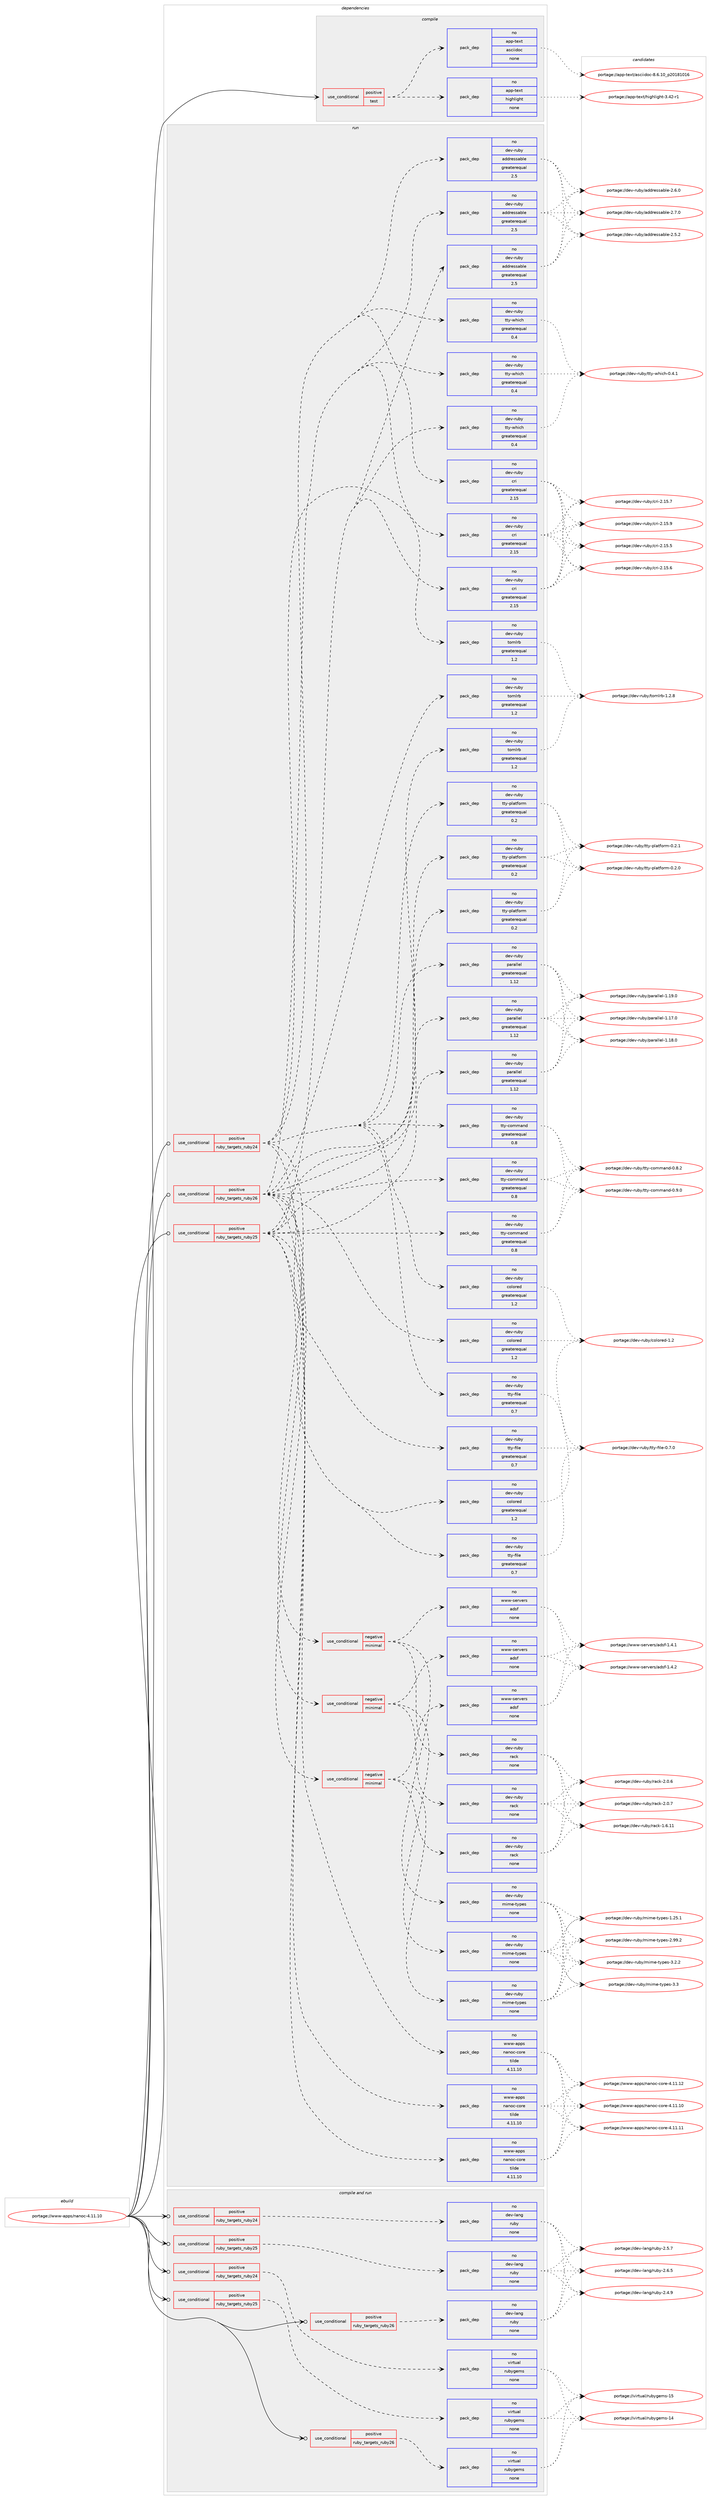 digraph prolog {

# *************
# Graph options
# *************

newrank=true;
concentrate=true;
compound=true;
graph [rankdir=LR,fontname=Helvetica,fontsize=10,ranksep=1.5];#, ranksep=2.5, nodesep=0.2];
edge  [arrowhead=vee];
node  [fontname=Helvetica,fontsize=10];

# **********
# The ebuild
# **********

subgraph cluster_leftcol {
color=gray;
rank=same;
label=<<i>ebuild</i>>;
id [label="portage://www-apps/nanoc-4.11.10", color=red, width=4, href="../www-apps/nanoc-4.11.10.svg"];
}

# ****************
# The dependencies
# ****************

subgraph cluster_midcol {
color=gray;
label=<<i>dependencies</i>>;
subgraph cluster_compile {
fillcolor="#eeeeee";
style=filled;
label=<<i>compile</i>>;
subgraph cond105486 {
dependency438180 [label=<<TABLE BORDER="0" CELLBORDER="1" CELLSPACING="0" CELLPADDING="4"><TR><TD ROWSPAN="3" CELLPADDING="10">use_conditional</TD></TR><TR><TD>positive</TD></TR><TR><TD>test</TD></TR></TABLE>>, shape=none, color=red];
subgraph pack324914 {
dependency438181 [label=<<TABLE BORDER="0" CELLBORDER="1" CELLSPACING="0" CELLPADDING="4" WIDTH="220"><TR><TD ROWSPAN="6" CELLPADDING="30">pack_dep</TD></TR><TR><TD WIDTH="110">no</TD></TR><TR><TD>app-text</TD></TR><TR><TD>asciidoc</TD></TR><TR><TD>none</TD></TR><TR><TD></TD></TR></TABLE>>, shape=none, color=blue];
}
dependency438180:e -> dependency438181:w [weight=20,style="dashed",arrowhead="vee"];
subgraph pack324915 {
dependency438182 [label=<<TABLE BORDER="0" CELLBORDER="1" CELLSPACING="0" CELLPADDING="4" WIDTH="220"><TR><TD ROWSPAN="6" CELLPADDING="30">pack_dep</TD></TR><TR><TD WIDTH="110">no</TD></TR><TR><TD>app-text</TD></TR><TR><TD>highlight</TD></TR><TR><TD>none</TD></TR><TR><TD></TD></TR></TABLE>>, shape=none, color=blue];
}
dependency438180:e -> dependency438182:w [weight=20,style="dashed",arrowhead="vee"];
}
id:e -> dependency438180:w [weight=20,style="solid",arrowhead="vee"];
}
subgraph cluster_compileandrun {
fillcolor="#eeeeee";
style=filled;
label=<<i>compile and run</i>>;
subgraph cond105487 {
dependency438183 [label=<<TABLE BORDER="0" CELLBORDER="1" CELLSPACING="0" CELLPADDING="4"><TR><TD ROWSPAN="3" CELLPADDING="10">use_conditional</TD></TR><TR><TD>positive</TD></TR><TR><TD>ruby_targets_ruby24</TD></TR></TABLE>>, shape=none, color=red];
subgraph pack324916 {
dependency438184 [label=<<TABLE BORDER="0" CELLBORDER="1" CELLSPACING="0" CELLPADDING="4" WIDTH="220"><TR><TD ROWSPAN="6" CELLPADDING="30">pack_dep</TD></TR><TR><TD WIDTH="110">no</TD></TR><TR><TD>dev-lang</TD></TR><TR><TD>ruby</TD></TR><TR><TD>none</TD></TR><TR><TD></TD></TR></TABLE>>, shape=none, color=blue];
}
dependency438183:e -> dependency438184:w [weight=20,style="dashed",arrowhead="vee"];
}
id:e -> dependency438183:w [weight=20,style="solid",arrowhead="odotvee"];
subgraph cond105488 {
dependency438185 [label=<<TABLE BORDER="0" CELLBORDER="1" CELLSPACING="0" CELLPADDING="4"><TR><TD ROWSPAN="3" CELLPADDING="10">use_conditional</TD></TR><TR><TD>positive</TD></TR><TR><TD>ruby_targets_ruby24</TD></TR></TABLE>>, shape=none, color=red];
subgraph pack324917 {
dependency438186 [label=<<TABLE BORDER="0" CELLBORDER="1" CELLSPACING="0" CELLPADDING="4" WIDTH="220"><TR><TD ROWSPAN="6" CELLPADDING="30">pack_dep</TD></TR><TR><TD WIDTH="110">no</TD></TR><TR><TD>virtual</TD></TR><TR><TD>rubygems</TD></TR><TR><TD>none</TD></TR><TR><TD></TD></TR></TABLE>>, shape=none, color=blue];
}
dependency438185:e -> dependency438186:w [weight=20,style="dashed",arrowhead="vee"];
}
id:e -> dependency438185:w [weight=20,style="solid",arrowhead="odotvee"];
subgraph cond105489 {
dependency438187 [label=<<TABLE BORDER="0" CELLBORDER="1" CELLSPACING="0" CELLPADDING="4"><TR><TD ROWSPAN="3" CELLPADDING="10">use_conditional</TD></TR><TR><TD>positive</TD></TR><TR><TD>ruby_targets_ruby25</TD></TR></TABLE>>, shape=none, color=red];
subgraph pack324918 {
dependency438188 [label=<<TABLE BORDER="0" CELLBORDER="1" CELLSPACING="0" CELLPADDING="4" WIDTH="220"><TR><TD ROWSPAN="6" CELLPADDING="30">pack_dep</TD></TR><TR><TD WIDTH="110">no</TD></TR><TR><TD>dev-lang</TD></TR><TR><TD>ruby</TD></TR><TR><TD>none</TD></TR><TR><TD></TD></TR></TABLE>>, shape=none, color=blue];
}
dependency438187:e -> dependency438188:w [weight=20,style="dashed",arrowhead="vee"];
}
id:e -> dependency438187:w [weight=20,style="solid",arrowhead="odotvee"];
subgraph cond105490 {
dependency438189 [label=<<TABLE BORDER="0" CELLBORDER="1" CELLSPACING="0" CELLPADDING="4"><TR><TD ROWSPAN="3" CELLPADDING="10">use_conditional</TD></TR><TR><TD>positive</TD></TR><TR><TD>ruby_targets_ruby25</TD></TR></TABLE>>, shape=none, color=red];
subgraph pack324919 {
dependency438190 [label=<<TABLE BORDER="0" CELLBORDER="1" CELLSPACING="0" CELLPADDING="4" WIDTH="220"><TR><TD ROWSPAN="6" CELLPADDING="30">pack_dep</TD></TR><TR><TD WIDTH="110">no</TD></TR><TR><TD>virtual</TD></TR><TR><TD>rubygems</TD></TR><TR><TD>none</TD></TR><TR><TD></TD></TR></TABLE>>, shape=none, color=blue];
}
dependency438189:e -> dependency438190:w [weight=20,style="dashed",arrowhead="vee"];
}
id:e -> dependency438189:w [weight=20,style="solid",arrowhead="odotvee"];
subgraph cond105491 {
dependency438191 [label=<<TABLE BORDER="0" CELLBORDER="1" CELLSPACING="0" CELLPADDING="4"><TR><TD ROWSPAN="3" CELLPADDING="10">use_conditional</TD></TR><TR><TD>positive</TD></TR><TR><TD>ruby_targets_ruby26</TD></TR></TABLE>>, shape=none, color=red];
subgraph pack324920 {
dependency438192 [label=<<TABLE BORDER="0" CELLBORDER="1" CELLSPACING="0" CELLPADDING="4" WIDTH="220"><TR><TD ROWSPAN="6" CELLPADDING="30">pack_dep</TD></TR><TR><TD WIDTH="110">no</TD></TR><TR><TD>dev-lang</TD></TR><TR><TD>ruby</TD></TR><TR><TD>none</TD></TR><TR><TD></TD></TR></TABLE>>, shape=none, color=blue];
}
dependency438191:e -> dependency438192:w [weight=20,style="dashed",arrowhead="vee"];
}
id:e -> dependency438191:w [weight=20,style="solid",arrowhead="odotvee"];
subgraph cond105492 {
dependency438193 [label=<<TABLE BORDER="0" CELLBORDER="1" CELLSPACING="0" CELLPADDING="4"><TR><TD ROWSPAN="3" CELLPADDING="10">use_conditional</TD></TR><TR><TD>positive</TD></TR><TR><TD>ruby_targets_ruby26</TD></TR></TABLE>>, shape=none, color=red];
subgraph pack324921 {
dependency438194 [label=<<TABLE BORDER="0" CELLBORDER="1" CELLSPACING="0" CELLPADDING="4" WIDTH="220"><TR><TD ROWSPAN="6" CELLPADDING="30">pack_dep</TD></TR><TR><TD WIDTH="110">no</TD></TR><TR><TD>virtual</TD></TR><TR><TD>rubygems</TD></TR><TR><TD>none</TD></TR><TR><TD></TD></TR></TABLE>>, shape=none, color=blue];
}
dependency438193:e -> dependency438194:w [weight=20,style="dashed",arrowhead="vee"];
}
id:e -> dependency438193:w [weight=20,style="solid",arrowhead="odotvee"];
}
subgraph cluster_run {
fillcolor="#eeeeee";
style=filled;
label=<<i>run</i>>;
subgraph cond105493 {
dependency438195 [label=<<TABLE BORDER="0" CELLBORDER="1" CELLSPACING="0" CELLPADDING="4"><TR><TD ROWSPAN="3" CELLPADDING="10">use_conditional</TD></TR><TR><TD>positive</TD></TR><TR><TD>ruby_targets_ruby24</TD></TR></TABLE>>, shape=none, color=red];
subgraph cond105494 {
dependency438196 [label=<<TABLE BORDER="0" CELLBORDER="1" CELLSPACING="0" CELLPADDING="4"><TR><TD ROWSPAN="3" CELLPADDING="10">use_conditional</TD></TR><TR><TD>negative</TD></TR><TR><TD>minimal</TD></TR></TABLE>>, shape=none, color=red];
subgraph pack324922 {
dependency438197 [label=<<TABLE BORDER="0" CELLBORDER="1" CELLSPACING="0" CELLPADDING="4" WIDTH="220"><TR><TD ROWSPAN="6" CELLPADDING="30">pack_dep</TD></TR><TR><TD WIDTH="110">no</TD></TR><TR><TD>dev-ruby</TD></TR><TR><TD>mime-types</TD></TR><TR><TD>none</TD></TR><TR><TD></TD></TR></TABLE>>, shape=none, color=blue];
}
dependency438196:e -> dependency438197:w [weight=20,style="dashed",arrowhead="vee"];
subgraph pack324923 {
dependency438198 [label=<<TABLE BORDER="0" CELLBORDER="1" CELLSPACING="0" CELLPADDING="4" WIDTH="220"><TR><TD ROWSPAN="6" CELLPADDING="30">pack_dep</TD></TR><TR><TD WIDTH="110">no</TD></TR><TR><TD>dev-ruby</TD></TR><TR><TD>rack</TD></TR><TR><TD>none</TD></TR><TR><TD></TD></TR></TABLE>>, shape=none, color=blue];
}
dependency438196:e -> dependency438198:w [weight=20,style="dashed",arrowhead="vee"];
subgraph pack324924 {
dependency438199 [label=<<TABLE BORDER="0" CELLBORDER="1" CELLSPACING="0" CELLPADDING="4" WIDTH="220"><TR><TD ROWSPAN="6" CELLPADDING="30">pack_dep</TD></TR><TR><TD WIDTH="110">no</TD></TR><TR><TD>www-servers</TD></TR><TR><TD>adsf</TD></TR><TR><TD>none</TD></TR><TR><TD></TD></TR></TABLE>>, shape=none, color=blue];
}
dependency438196:e -> dependency438199:w [weight=20,style="dashed",arrowhead="vee"];
}
dependency438195:e -> dependency438196:w [weight=20,style="dashed",arrowhead="vee"];
subgraph pack324925 {
dependency438200 [label=<<TABLE BORDER="0" CELLBORDER="1" CELLSPACING="0" CELLPADDING="4" WIDTH="220"><TR><TD ROWSPAN="6" CELLPADDING="30">pack_dep</TD></TR><TR><TD WIDTH="110">no</TD></TR><TR><TD>dev-ruby</TD></TR><TR><TD>addressable</TD></TR><TR><TD>greaterequal</TD></TR><TR><TD>2.5</TD></TR></TABLE>>, shape=none, color=blue];
}
dependency438195:e -> dependency438200:w [weight=20,style="dashed",arrowhead="vee"];
subgraph pack324926 {
dependency438201 [label=<<TABLE BORDER="0" CELLBORDER="1" CELLSPACING="0" CELLPADDING="4" WIDTH="220"><TR><TD ROWSPAN="6" CELLPADDING="30">pack_dep</TD></TR><TR><TD WIDTH="110">no</TD></TR><TR><TD>dev-ruby</TD></TR><TR><TD>colored</TD></TR><TR><TD>greaterequal</TD></TR><TR><TD>1.2</TD></TR></TABLE>>, shape=none, color=blue];
}
dependency438195:e -> dependency438201:w [weight=20,style="dashed",arrowhead="vee"];
subgraph pack324927 {
dependency438202 [label=<<TABLE BORDER="0" CELLBORDER="1" CELLSPACING="0" CELLPADDING="4" WIDTH="220"><TR><TD ROWSPAN="6" CELLPADDING="30">pack_dep</TD></TR><TR><TD WIDTH="110">no</TD></TR><TR><TD>dev-ruby</TD></TR><TR><TD>cri</TD></TR><TR><TD>greaterequal</TD></TR><TR><TD>2.15</TD></TR></TABLE>>, shape=none, color=blue];
}
dependency438195:e -> dependency438202:w [weight=20,style="dashed",arrowhead="vee"];
subgraph pack324928 {
dependency438203 [label=<<TABLE BORDER="0" CELLBORDER="1" CELLSPACING="0" CELLPADDING="4" WIDTH="220"><TR><TD ROWSPAN="6" CELLPADDING="30">pack_dep</TD></TR><TR><TD WIDTH="110">no</TD></TR><TR><TD>www-apps</TD></TR><TR><TD>nanoc-core</TD></TR><TR><TD>tilde</TD></TR><TR><TD>4.11.10</TD></TR></TABLE>>, shape=none, color=blue];
}
dependency438195:e -> dependency438203:w [weight=20,style="dashed",arrowhead="vee"];
subgraph pack324929 {
dependency438204 [label=<<TABLE BORDER="0" CELLBORDER="1" CELLSPACING="0" CELLPADDING="4" WIDTH="220"><TR><TD ROWSPAN="6" CELLPADDING="30">pack_dep</TD></TR><TR><TD WIDTH="110">no</TD></TR><TR><TD>dev-ruby</TD></TR><TR><TD>parallel</TD></TR><TR><TD>greaterequal</TD></TR><TR><TD>1.12</TD></TR></TABLE>>, shape=none, color=blue];
}
dependency438195:e -> dependency438204:w [weight=20,style="dashed",arrowhead="vee"];
subgraph pack324930 {
dependency438205 [label=<<TABLE BORDER="0" CELLBORDER="1" CELLSPACING="0" CELLPADDING="4" WIDTH="220"><TR><TD ROWSPAN="6" CELLPADDING="30">pack_dep</TD></TR><TR><TD WIDTH="110">no</TD></TR><TR><TD>dev-ruby</TD></TR><TR><TD>tomlrb</TD></TR><TR><TD>greaterequal</TD></TR><TR><TD>1.2</TD></TR></TABLE>>, shape=none, color=blue];
}
dependency438195:e -> dependency438205:w [weight=20,style="dashed",arrowhead="vee"];
subgraph pack324931 {
dependency438206 [label=<<TABLE BORDER="0" CELLBORDER="1" CELLSPACING="0" CELLPADDING="4" WIDTH="220"><TR><TD ROWSPAN="6" CELLPADDING="30">pack_dep</TD></TR><TR><TD WIDTH="110">no</TD></TR><TR><TD>dev-ruby</TD></TR><TR><TD>tty-command</TD></TR><TR><TD>greaterequal</TD></TR><TR><TD>0.8</TD></TR></TABLE>>, shape=none, color=blue];
}
dependency438195:e -> dependency438206:w [weight=20,style="dashed",arrowhead="vee"];
subgraph pack324932 {
dependency438207 [label=<<TABLE BORDER="0" CELLBORDER="1" CELLSPACING="0" CELLPADDING="4" WIDTH="220"><TR><TD ROWSPAN="6" CELLPADDING="30">pack_dep</TD></TR><TR><TD WIDTH="110">no</TD></TR><TR><TD>dev-ruby</TD></TR><TR><TD>tty-file</TD></TR><TR><TD>greaterequal</TD></TR><TR><TD>0.7</TD></TR></TABLE>>, shape=none, color=blue];
}
dependency438195:e -> dependency438207:w [weight=20,style="dashed",arrowhead="vee"];
subgraph pack324933 {
dependency438208 [label=<<TABLE BORDER="0" CELLBORDER="1" CELLSPACING="0" CELLPADDING="4" WIDTH="220"><TR><TD ROWSPAN="6" CELLPADDING="30">pack_dep</TD></TR><TR><TD WIDTH="110">no</TD></TR><TR><TD>dev-ruby</TD></TR><TR><TD>tty-platform</TD></TR><TR><TD>greaterequal</TD></TR><TR><TD>0.2</TD></TR></TABLE>>, shape=none, color=blue];
}
dependency438195:e -> dependency438208:w [weight=20,style="dashed",arrowhead="vee"];
subgraph pack324934 {
dependency438209 [label=<<TABLE BORDER="0" CELLBORDER="1" CELLSPACING="0" CELLPADDING="4" WIDTH="220"><TR><TD ROWSPAN="6" CELLPADDING="30">pack_dep</TD></TR><TR><TD WIDTH="110">no</TD></TR><TR><TD>dev-ruby</TD></TR><TR><TD>tty-which</TD></TR><TR><TD>greaterequal</TD></TR><TR><TD>0.4</TD></TR></TABLE>>, shape=none, color=blue];
}
dependency438195:e -> dependency438209:w [weight=20,style="dashed",arrowhead="vee"];
}
id:e -> dependency438195:w [weight=20,style="solid",arrowhead="odot"];
subgraph cond105495 {
dependency438210 [label=<<TABLE BORDER="0" CELLBORDER="1" CELLSPACING="0" CELLPADDING="4"><TR><TD ROWSPAN="3" CELLPADDING="10">use_conditional</TD></TR><TR><TD>positive</TD></TR><TR><TD>ruby_targets_ruby25</TD></TR></TABLE>>, shape=none, color=red];
subgraph cond105496 {
dependency438211 [label=<<TABLE BORDER="0" CELLBORDER="1" CELLSPACING="0" CELLPADDING="4"><TR><TD ROWSPAN="3" CELLPADDING="10">use_conditional</TD></TR><TR><TD>negative</TD></TR><TR><TD>minimal</TD></TR></TABLE>>, shape=none, color=red];
subgraph pack324935 {
dependency438212 [label=<<TABLE BORDER="0" CELLBORDER="1" CELLSPACING="0" CELLPADDING="4" WIDTH="220"><TR><TD ROWSPAN="6" CELLPADDING="30">pack_dep</TD></TR><TR><TD WIDTH="110">no</TD></TR><TR><TD>dev-ruby</TD></TR><TR><TD>mime-types</TD></TR><TR><TD>none</TD></TR><TR><TD></TD></TR></TABLE>>, shape=none, color=blue];
}
dependency438211:e -> dependency438212:w [weight=20,style="dashed",arrowhead="vee"];
subgraph pack324936 {
dependency438213 [label=<<TABLE BORDER="0" CELLBORDER="1" CELLSPACING="0" CELLPADDING="4" WIDTH="220"><TR><TD ROWSPAN="6" CELLPADDING="30">pack_dep</TD></TR><TR><TD WIDTH="110">no</TD></TR><TR><TD>dev-ruby</TD></TR><TR><TD>rack</TD></TR><TR><TD>none</TD></TR><TR><TD></TD></TR></TABLE>>, shape=none, color=blue];
}
dependency438211:e -> dependency438213:w [weight=20,style="dashed",arrowhead="vee"];
subgraph pack324937 {
dependency438214 [label=<<TABLE BORDER="0" CELLBORDER="1" CELLSPACING="0" CELLPADDING="4" WIDTH="220"><TR><TD ROWSPAN="6" CELLPADDING="30">pack_dep</TD></TR><TR><TD WIDTH="110">no</TD></TR><TR><TD>www-servers</TD></TR><TR><TD>adsf</TD></TR><TR><TD>none</TD></TR><TR><TD></TD></TR></TABLE>>, shape=none, color=blue];
}
dependency438211:e -> dependency438214:w [weight=20,style="dashed",arrowhead="vee"];
}
dependency438210:e -> dependency438211:w [weight=20,style="dashed",arrowhead="vee"];
subgraph pack324938 {
dependency438215 [label=<<TABLE BORDER="0" CELLBORDER="1" CELLSPACING="0" CELLPADDING="4" WIDTH="220"><TR><TD ROWSPAN="6" CELLPADDING="30">pack_dep</TD></TR><TR><TD WIDTH="110">no</TD></TR><TR><TD>dev-ruby</TD></TR><TR><TD>addressable</TD></TR><TR><TD>greaterequal</TD></TR><TR><TD>2.5</TD></TR></TABLE>>, shape=none, color=blue];
}
dependency438210:e -> dependency438215:w [weight=20,style="dashed",arrowhead="vee"];
subgraph pack324939 {
dependency438216 [label=<<TABLE BORDER="0" CELLBORDER="1" CELLSPACING="0" CELLPADDING="4" WIDTH="220"><TR><TD ROWSPAN="6" CELLPADDING="30">pack_dep</TD></TR><TR><TD WIDTH="110">no</TD></TR><TR><TD>dev-ruby</TD></TR><TR><TD>colored</TD></TR><TR><TD>greaterequal</TD></TR><TR><TD>1.2</TD></TR></TABLE>>, shape=none, color=blue];
}
dependency438210:e -> dependency438216:w [weight=20,style="dashed",arrowhead="vee"];
subgraph pack324940 {
dependency438217 [label=<<TABLE BORDER="0" CELLBORDER="1" CELLSPACING="0" CELLPADDING="4" WIDTH="220"><TR><TD ROWSPAN="6" CELLPADDING="30">pack_dep</TD></TR><TR><TD WIDTH="110">no</TD></TR><TR><TD>dev-ruby</TD></TR><TR><TD>cri</TD></TR><TR><TD>greaterequal</TD></TR><TR><TD>2.15</TD></TR></TABLE>>, shape=none, color=blue];
}
dependency438210:e -> dependency438217:w [weight=20,style="dashed",arrowhead="vee"];
subgraph pack324941 {
dependency438218 [label=<<TABLE BORDER="0" CELLBORDER="1" CELLSPACING="0" CELLPADDING="4" WIDTH="220"><TR><TD ROWSPAN="6" CELLPADDING="30">pack_dep</TD></TR><TR><TD WIDTH="110">no</TD></TR><TR><TD>www-apps</TD></TR><TR><TD>nanoc-core</TD></TR><TR><TD>tilde</TD></TR><TR><TD>4.11.10</TD></TR></TABLE>>, shape=none, color=blue];
}
dependency438210:e -> dependency438218:w [weight=20,style="dashed",arrowhead="vee"];
subgraph pack324942 {
dependency438219 [label=<<TABLE BORDER="0" CELLBORDER="1" CELLSPACING="0" CELLPADDING="4" WIDTH="220"><TR><TD ROWSPAN="6" CELLPADDING="30">pack_dep</TD></TR><TR><TD WIDTH="110">no</TD></TR><TR><TD>dev-ruby</TD></TR><TR><TD>parallel</TD></TR><TR><TD>greaterequal</TD></TR><TR><TD>1.12</TD></TR></TABLE>>, shape=none, color=blue];
}
dependency438210:e -> dependency438219:w [weight=20,style="dashed",arrowhead="vee"];
subgraph pack324943 {
dependency438220 [label=<<TABLE BORDER="0" CELLBORDER="1" CELLSPACING="0" CELLPADDING="4" WIDTH="220"><TR><TD ROWSPAN="6" CELLPADDING="30">pack_dep</TD></TR><TR><TD WIDTH="110">no</TD></TR><TR><TD>dev-ruby</TD></TR><TR><TD>tomlrb</TD></TR><TR><TD>greaterequal</TD></TR><TR><TD>1.2</TD></TR></TABLE>>, shape=none, color=blue];
}
dependency438210:e -> dependency438220:w [weight=20,style="dashed",arrowhead="vee"];
subgraph pack324944 {
dependency438221 [label=<<TABLE BORDER="0" CELLBORDER="1" CELLSPACING="0" CELLPADDING="4" WIDTH="220"><TR><TD ROWSPAN="6" CELLPADDING="30">pack_dep</TD></TR><TR><TD WIDTH="110">no</TD></TR><TR><TD>dev-ruby</TD></TR><TR><TD>tty-command</TD></TR><TR><TD>greaterequal</TD></TR><TR><TD>0.8</TD></TR></TABLE>>, shape=none, color=blue];
}
dependency438210:e -> dependency438221:w [weight=20,style="dashed",arrowhead="vee"];
subgraph pack324945 {
dependency438222 [label=<<TABLE BORDER="0" CELLBORDER="1" CELLSPACING="0" CELLPADDING="4" WIDTH="220"><TR><TD ROWSPAN="6" CELLPADDING="30">pack_dep</TD></TR><TR><TD WIDTH="110">no</TD></TR><TR><TD>dev-ruby</TD></TR><TR><TD>tty-file</TD></TR><TR><TD>greaterequal</TD></TR><TR><TD>0.7</TD></TR></TABLE>>, shape=none, color=blue];
}
dependency438210:e -> dependency438222:w [weight=20,style="dashed",arrowhead="vee"];
subgraph pack324946 {
dependency438223 [label=<<TABLE BORDER="0" CELLBORDER="1" CELLSPACING="0" CELLPADDING="4" WIDTH="220"><TR><TD ROWSPAN="6" CELLPADDING="30">pack_dep</TD></TR><TR><TD WIDTH="110">no</TD></TR><TR><TD>dev-ruby</TD></TR><TR><TD>tty-platform</TD></TR><TR><TD>greaterequal</TD></TR><TR><TD>0.2</TD></TR></TABLE>>, shape=none, color=blue];
}
dependency438210:e -> dependency438223:w [weight=20,style="dashed",arrowhead="vee"];
subgraph pack324947 {
dependency438224 [label=<<TABLE BORDER="0" CELLBORDER="1" CELLSPACING="0" CELLPADDING="4" WIDTH="220"><TR><TD ROWSPAN="6" CELLPADDING="30">pack_dep</TD></TR><TR><TD WIDTH="110">no</TD></TR><TR><TD>dev-ruby</TD></TR><TR><TD>tty-which</TD></TR><TR><TD>greaterequal</TD></TR><TR><TD>0.4</TD></TR></TABLE>>, shape=none, color=blue];
}
dependency438210:e -> dependency438224:w [weight=20,style="dashed",arrowhead="vee"];
}
id:e -> dependency438210:w [weight=20,style="solid",arrowhead="odot"];
subgraph cond105497 {
dependency438225 [label=<<TABLE BORDER="0" CELLBORDER="1" CELLSPACING="0" CELLPADDING="4"><TR><TD ROWSPAN="3" CELLPADDING="10">use_conditional</TD></TR><TR><TD>positive</TD></TR><TR><TD>ruby_targets_ruby26</TD></TR></TABLE>>, shape=none, color=red];
subgraph cond105498 {
dependency438226 [label=<<TABLE BORDER="0" CELLBORDER="1" CELLSPACING="0" CELLPADDING="4"><TR><TD ROWSPAN="3" CELLPADDING="10">use_conditional</TD></TR><TR><TD>negative</TD></TR><TR><TD>minimal</TD></TR></TABLE>>, shape=none, color=red];
subgraph pack324948 {
dependency438227 [label=<<TABLE BORDER="0" CELLBORDER="1" CELLSPACING="0" CELLPADDING="4" WIDTH="220"><TR><TD ROWSPAN="6" CELLPADDING="30">pack_dep</TD></TR><TR><TD WIDTH="110">no</TD></TR><TR><TD>dev-ruby</TD></TR><TR><TD>mime-types</TD></TR><TR><TD>none</TD></TR><TR><TD></TD></TR></TABLE>>, shape=none, color=blue];
}
dependency438226:e -> dependency438227:w [weight=20,style="dashed",arrowhead="vee"];
subgraph pack324949 {
dependency438228 [label=<<TABLE BORDER="0" CELLBORDER="1" CELLSPACING="0" CELLPADDING="4" WIDTH="220"><TR><TD ROWSPAN="6" CELLPADDING="30">pack_dep</TD></TR><TR><TD WIDTH="110">no</TD></TR><TR><TD>dev-ruby</TD></TR><TR><TD>rack</TD></TR><TR><TD>none</TD></TR><TR><TD></TD></TR></TABLE>>, shape=none, color=blue];
}
dependency438226:e -> dependency438228:w [weight=20,style="dashed",arrowhead="vee"];
subgraph pack324950 {
dependency438229 [label=<<TABLE BORDER="0" CELLBORDER="1" CELLSPACING="0" CELLPADDING="4" WIDTH="220"><TR><TD ROWSPAN="6" CELLPADDING="30">pack_dep</TD></TR><TR><TD WIDTH="110">no</TD></TR><TR><TD>www-servers</TD></TR><TR><TD>adsf</TD></TR><TR><TD>none</TD></TR><TR><TD></TD></TR></TABLE>>, shape=none, color=blue];
}
dependency438226:e -> dependency438229:w [weight=20,style="dashed",arrowhead="vee"];
}
dependency438225:e -> dependency438226:w [weight=20,style="dashed",arrowhead="vee"];
subgraph pack324951 {
dependency438230 [label=<<TABLE BORDER="0" CELLBORDER="1" CELLSPACING="0" CELLPADDING="4" WIDTH="220"><TR><TD ROWSPAN="6" CELLPADDING="30">pack_dep</TD></TR><TR><TD WIDTH="110">no</TD></TR><TR><TD>dev-ruby</TD></TR><TR><TD>addressable</TD></TR><TR><TD>greaterequal</TD></TR><TR><TD>2.5</TD></TR></TABLE>>, shape=none, color=blue];
}
dependency438225:e -> dependency438230:w [weight=20,style="dashed",arrowhead="vee"];
subgraph pack324952 {
dependency438231 [label=<<TABLE BORDER="0" CELLBORDER="1" CELLSPACING="0" CELLPADDING="4" WIDTH="220"><TR><TD ROWSPAN="6" CELLPADDING="30">pack_dep</TD></TR><TR><TD WIDTH="110">no</TD></TR><TR><TD>dev-ruby</TD></TR><TR><TD>colored</TD></TR><TR><TD>greaterequal</TD></TR><TR><TD>1.2</TD></TR></TABLE>>, shape=none, color=blue];
}
dependency438225:e -> dependency438231:w [weight=20,style="dashed",arrowhead="vee"];
subgraph pack324953 {
dependency438232 [label=<<TABLE BORDER="0" CELLBORDER="1" CELLSPACING="0" CELLPADDING="4" WIDTH="220"><TR><TD ROWSPAN="6" CELLPADDING="30">pack_dep</TD></TR><TR><TD WIDTH="110">no</TD></TR><TR><TD>dev-ruby</TD></TR><TR><TD>cri</TD></TR><TR><TD>greaterequal</TD></TR><TR><TD>2.15</TD></TR></TABLE>>, shape=none, color=blue];
}
dependency438225:e -> dependency438232:w [weight=20,style="dashed",arrowhead="vee"];
subgraph pack324954 {
dependency438233 [label=<<TABLE BORDER="0" CELLBORDER="1" CELLSPACING="0" CELLPADDING="4" WIDTH="220"><TR><TD ROWSPAN="6" CELLPADDING="30">pack_dep</TD></TR><TR><TD WIDTH="110">no</TD></TR><TR><TD>www-apps</TD></TR><TR><TD>nanoc-core</TD></TR><TR><TD>tilde</TD></TR><TR><TD>4.11.10</TD></TR></TABLE>>, shape=none, color=blue];
}
dependency438225:e -> dependency438233:w [weight=20,style="dashed",arrowhead="vee"];
subgraph pack324955 {
dependency438234 [label=<<TABLE BORDER="0" CELLBORDER="1" CELLSPACING="0" CELLPADDING="4" WIDTH="220"><TR><TD ROWSPAN="6" CELLPADDING="30">pack_dep</TD></TR><TR><TD WIDTH="110">no</TD></TR><TR><TD>dev-ruby</TD></TR><TR><TD>parallel</TD></TR><TR><TD>greaterequal</TD></TR><TR><TD>1.12</TD></TR></TABLE>>, shape=none, color=blue];
}
dependency438225:e -> dependency438234:w [weight=20,style="dashed",arrowhead="vee"];
subgraph pack324956 {
dependency438235 [label=<<TABLE BORDER="0" CELLBORDER="1" CELLSPACING="0" CELLPADDING="4" WIDTH="220"><TR><TD ROWSPAN="6" CELLPADDING="30">pack_dep</TD></TR><TR><TD WIDTH="110">no</TD></TR><TR><TD>dev-ruby</TD></TR><TR><TD>tomlrb</TD></TR><TR><TD>greaterequal</TD></TR><TR><TD>1.2</TD></TR></TABLE>>, shape=none, color=blue];
}
dependency438225:e -> dependency438235:w [weight=20,style="dashed",arrowhead="vee"];
subgraph pack324957 {
dependency438236 [label=<<TABLE BORDER="0" CELLBORDER="1" CELLSPACING="0" CELLPADDING="4" WIDTH="220"><TR><TD ROWSPAN="6" CELLPADDING="30">pack_dep</TD></TR><TR><TD WIDTH="110">no</TD></TR><TR><TD>dev-ruby</TD></TR><TR><TD>tty-command</TD></TR><TR><TD>greaterequal</TD></TR><TR><TD>0.8</TD></TR></TABLE>>, shape=none, color=blue];
}
dependency438225:e -> dependency438236:w [weight=20,style="dashed",arrowhead="vee"];
subgraph pack324958 {
dependency438237 [label=<<TABLE BORDER="0" CELLBORDER="1" CELLSPACING="0" CELLPADDING="4" WIDTH="220"><TR><TD ROWSPAN="6" CELLPADDING="30">pack_dep</TD></TR><TR><TD WIDTH="110">no</TD></TR><TR><TD>dev-ruby</TD></TR><TR><TD>tty-file</TD></TR><TR><TD>greaterequal</TD></TR><TR><TD>0.7</TD></TR></TABLE>>, shape=none, color=blue];
}
dependency438225:e -> dependency438237:w [weight=20,style="dashed",arrowhead="vee"];
subgraph pack324959 {
dependency438238 [label=<<TABLE BORDER="0" CELLBORDER="1" CELLSPACING="0" CELLPADDING="4" WIDTH="220"><TR><TD ROWSPAN="6" CELLPADDING="30">pack_dep</TD></TR><TR><TD WIDTH="110">no</TD></TR><TR><TD>dev-ruby</TD></TR><TR><TD>tty-platform</TD></TR><TR><TD>greaterequal</TD></TR><TR><TD>0.2</TD></TR></TABLE>>, shape=none, color=blue];
}
dependency438225:e -> dependency438238:w [weight=20,style="dashed",arrowhead="vee"];
subgraph pack324960 {
dependency438239 [label=<<TABLE BORDER="0" CELLBORDER="1" CELLSPACING="0" CELLPADDING="4" WIDTH="220"><TR><TD ROWSPAN="6" CELLPADDING="30">pack_dep</TD></TR><TR><TD WIDTH="110">no</TD></TR><TR><TD>dev-ruby</TD></TR><TR><TD>tty-which</TD></TR><TR><TD>greaterequal</TD></TR><TR><TD>0.4</TD></TR></TABLE>>, shape=none, color=blue];
}
dependency438225:e -> dependency438239:w [weight=20,style="dashed",arrowhead="vee"];
}
id:e -> dependency438225:w [weight=20,style="solid",arrowhead="odot"];
}
}

# **************
# The candidates
# **************

subgraph cluster_choices {
rank=same;
color=gray;
label=<<i>candidates</i>>;

subgraph choice324914 {
color=black;
nodesep=1;
choiceportage97112112451161011201164797115991051051001119945564654464948951125048495649484954 [label="portage://app-text/asciidoc-8.6.10_p20181016", color=red, width=4,href="../app-text/asciidoc-8.6.10_p20181016.svg"];
dependency438181:e -> choiceportage97112112451161011201164797115991051051001119945564654464948951125048495649484954:w [style=dotted,weight="100"];
}
subgraph choice324915 {
color=black;
nodesep=1;
choiceportage97112112451161011201164710410510310410810510310411645514652504511449 [label="portage://app-text/highlight-3.42-r1", color=red, width=4,href="../app-text/highlight-3.42-r1.svg"];
dependency438182:e -> choiceportage97112112451161011201164710410510310410810510310411645514652504511449:w [style=dotted,weight="100"];
}
subgraph choice324916 {
color=black;
nodesep=1;
choiceportage10010111845108971101034711411798121455046524657 [label="portage://dev-lang/ruby-2.4.9", color=red, width=4,href="../dev-lang/ruby-2.4.9.svg"];
choiceportage10010111845108971101034711411798121455046534655 [label="portage://dev-lang/ruby-2.5.7", color=red, width=4,href="../dev-lang/ruby-2.5.7.svg"];
choiceportage10010111845108971101034711411798121455046544653 [label="portage://dev-lang/ruby-2.6.5", color=red, width=4,href="../dev-lang/ruby-2.6.5.svg"];
dependency438184:e -> choiceportage10010111845108971101034711411798121455046524657:w [style=dotted,weight="100"];
dependency438184:e -> choiceportage10010111845108971101034711411798121455046534655:w [style=dotted,weight="100"];
dependency438184:e -> choiceportage10010111845108971101034711411798121455046544653:w [style=dotted,weight="100"];
}
subgraph choice324917 {
color=black;
nodesep=1;
choiceportage118105114116117971084711411798121103101109115454952 [label="portage://virtual/rubygems-14", color=red, width=4,href="../virtual/rubygems-14.svg"];
choiceportage118105114116117971084711411798121103101109115454953 [label="portage://virtual/rubygems-15", color=red, width=4,href="../virtual/rubygems-15.svg"];
dependency438186:e -> choiceportage118105114116117971084711411798121103101109115454952:w [style=dotted,weight="100"];
dependency438186:e -> choiceportage118105114116117971084711411798121103101109115454953:w [style=dotted,weight="100"];
}
subgraph choice324918 {
color=black;
nodesep=1;
choiceportage10010111845108971101034711411798121455046524657 [label="portage://dev-lang/ruby-2.4.9", color=red, width=4,href="../dev-lang/ruby-2.4.9.svg"];
choiceportage10010111845108971101034711411798121455046534655 [label="portage://dev-lang/ruby-2.5.7", color=red, width=4,href="../dev-lang/ruby-2.5.7.svg"];
choiceportage10010111845108971101034711411798121455046544653 [label="portage://dev-lang/ruby-2.6.5", color=red, width=4,href="../dev-lang/ruby-2.6.5.svg"];
dependency438188:e -> choiceportage10010111845108971101034711411798121455046524657:w [style=dotted,weight="100"];
dependency438188:e -> choiceportage10010111845108971101034711411798121455046534655:w [style=dotted,weight="100"];
dependency438188:e -> choiceportage10010111845108971101034711411798121455046544653:w [style=dotted,weight="100"];
}
subgraph choice324919 {
color=black;
nodesep=1;
choiceportage118105114116117971084711411798121103101109115454952 [label="portage://virtual/rubygems-14", color=red, width=4,href="../virtual/rubygems-14.svg"];
choiceportage118105114116117971084711411798121103101109115454953 [label="portage://virtual/rubygems-15", color=red, width=4,href="../virtual/rubygems-15.svg"];
dependency438190:e -> choiceportage118105114116117971084711411798121103101109115454952:w [style=dotted,weight="100"];
dependency438190:e -> choiceportage118105114116117971084711411798121103101109115454953:w [style=dotted,weight="100"];
}
subgraph choice324920 {
color=black;
nodesep=1;
choiceportage10010111845108971101034711411798121455046524657 [label="portage://dev-lang/ruby-2.4.9", color=red, width=4,href="../dev-lang/ruby-2.4.9.svg"];
choiceportage10010111845108971101034711411798121455046534655 [label="portage://dev-lang/ruby-2.5.7", color=red, width=4,href="../dev-lang/ruby-2.5.7.svg"];
choiceportage10010111845108971101034711411798121455046544653 [label="portage://dev-lang/ruby-2.6.5", color=red, width=4,href="../dev-lang/ruby-2.6.5.svg"];
dependency438192:e -> choiceportage10010111845108971101034711411798121455046524657:w [style=dotted,weight="100"];
dependency438192:e -> choiceportage10010111845108971101034711411798121455046534655:w [style=dotted,weight="100"];
dependency438192:e -> choiceportage10010111845108971101034711411798121455046544653:w [style=dotted,weight="100"];
}
subgraph choice324921 {
color=black;
nodesep=1;
choiceportage118105114116117971084711411798121103101109115454952 [label="portage://virtual/rubygems-14", color=red, width=4,href="../virtual/rubygems-14.svg"];
choiceportage118105114116117971084711411798121103101109115454953 [label="portage://virtual/rubygems-15", color=red, width=4,href="../virtual/rubygems-15.svg"];
dependency438194:e -> choiceportage118105114116117971084711411798121103101109115454952:w [style=dotted,weight="100"];
dependency438194:e -> choiceportage118105114116117971084711411798121103101109115454953:w [style=dotted,weight="100"];
}
subgraph choice324922 {
color=black;
nodesep=1;
choiceportage1001011184511411798121471091051091014511612111210111545494650534649 [label="portage://dev-ruby/mime-types-1.25.1", color=red, width=4,href="../dev-ruby/mime-types-1.25.1.svg"];
choiceportage1001011184511411798121471091051091014511612111210111545504657574650 [label="portage://dev-ruby/mime-types-2.99.2", color=red, width=4,href="../dev-ruby/mime-types-2.99.2.svg"];
choiceportage10010111845114117981214710910510910145116121112101115455146504650 [label="portage://dev-ruby/mime-types-3.2.2", color=red, width=4,href="../dev-ruby/mime-types-3.2.2.svg"];
choiceportage1001011184511411798121471091051091014511612111210111545514651 [label="portage://dev-ruby/mime-types-3.3", color=red, width=4,href="../dev-ruby/mime-types-3.3.svg"];
dependency438197:e -> choiceportage1001011184511411798121471091051091014511612111210111545494650534649:w [style=dotted,weight="100"];
dependency438197:e -> choiceportage1001011184511411798121471091051091014511612111210111545504657574650:w [style=dotted,weight="100"];
dependency438197:e -> choiceportage10010111845114117981214710910510910145116121112101115455146504650:w [style=dotted,weight="100"];
dependency438197:e -> choiceportage1001011184511411798121471091051091014511612111210111545514651:w [style=dotted,weight="100"];
}
subgraph choice324923 {
color=black;
nodesep=1;
choiceportage100101118451141179812147114979910745494654464949 [label="portage://dev-ruby/rack-1.6.11", color=red, width=4,href="../dev-ruby/rack-1.6.11.svg"];
choiceportage1001011184511411798121471149799107455046484654 [label="portage://dev-ruby/rack-2.0.6", color=red, width=4,href="../dev-ruby/rack-2.0.6.svg"];
choiceportage1001011184511411798121471149799107455046484655 [label="portage://dev-ruby/rack-2.0.7", color=red, width=4,href="../dev-ruby/rack-2.0.7.svg"];
dependency438198:e -> choiceportage100101118451141179812147114979910745494654464949:w [style=dotted,weight="100"];
dependency438198:e -> choiceportage1001011184511411798121471149799107455046484654:w [style=dotted,weight="100"];
dependency438198:e -> choiceportage1001011184511411798121471149799107455046484655:w [style=dotted,weight="100"];
}
subgraph choice324924 {
color=black;
nodesep=1;
choiceportage119119119451151011141181011141154797100115102454946524649 [label="portage://www-servers/adsf-1.4.1", color=red, width=4,href="../www-servers/adsf-1.4.1.svg"];
choiceportage119119119451151011141181011141154797100115102454946524650 [label="portage://www-servers/adsf-1.4.2", color=red, width=4,href="../www-servers/adsf-1.4.2.svg"];
dependency438199:e -> choiceportage119119119451151011141181011141154797100115102454946524649:w [style=dotted,weight="100"];
dependency438199:e -> choiceportage119119119451151011141181011141154797100115102454946524650:w [style=dotted,weight="100"];
}
subgraph choice324925 {
color=black;
nodesep=1;
choiceportage100101118451141179812147971001001141011151159798108101455046534650 [label="portage://dev-ruby/addressable-2.5.2", color=red, width=4,href="../dev-ruby/addressable-2.5.2.svg"];
choiceportage100101118451141179812147971001001141011151159798108101455046544648 [label="portage://dev-ruby/addressable-2.6.0", color=red, width=4,href="../dev-ruby/addressable-2.6.0.svg"];
choiceportage100101118451141179812147971001001141011151159798108101455046554648 [label="portage://dev-ruby/addressable-2.7.0", color=red, width=4,href="../dev-ruby/addressable-2.7.0.svg"];
dependency438200:e -> choiceportage100101118451141179812147971001001141011151159798108101455046534650:w [style=dotted,weight="100"];
dependency438200:e -> choiceportage100101118451141179812147971001001141011151159798108101455046544648:w [style=dotted,weight="100"];
dependency438200:e -> choiceportage100101118451141179812147971001001141011151159798108101455046554648:w [style=dotted,weight="100"];
}
subgraph choice324926 {
color=black;
nodesep=1;
choiceportage1001011184511411798121479911110811111410110045494650 [label="portage://dev-ruby/colored-1.2", color=red, width=4,href="../dev-ruby/colored-1.2.svg"];
dependency438201:e -> choiceportage1001011184511411798121479911110811111410110045494650:w [style=dotted,weight="100"];
}
subgraph choice324927 {
color=black;
nodesep=1;
choiceportage1001011184511411798121479911410545504649534653 [label="portage://dev-ruby/cri-2.15.5", color=red, width=4,href="../dev-ruby/cri-2.15.5.svg"];
choiceportage1001011184511411798121479911410545504649534654 [label="portage://dev-ruby/cri-2.15.6", color=red, width=4,href="../dev-ruby/cri-2.15.6.svg"];
choiceportage1001011184511411798121479911410545504649534655 [label="portage://dev-ruby/cri-2.15.7", color=red, width=4,href="../dev-ruby/cri-2.15.7.svg"];
choiceportage1001011184511411798121479911410545504649534657 [label="portage://dev-ruby/cri-2.15.9", color=red, width=4,href="../dev-ruby/cri-2.15.9.svg"];
dependency438202:e -> choiceportage1001011184511411798121479911410545504649534653:w [style=dotted,weight="100"];
dependency438202:e -> choiceportage1001011184511411798121479911410545504649534654:w [style=dotted,weight="100"];
dependency438202:e -> choiceportage1001011184511411798121479911410545504649534655:w [style=dotted,weight="100"];
dependency438202:e -> choiceportage1001011184511411798121479911410545504649534657:w [style=dotted,weight="100"];
}
subgraph choice324928 {
color=black;
nodesep=1;
choiceportage119119119459711211211547110971101119945991111141014552464949464948 [label="portage://www-apps/nanoc-core-4.11.10", color=red, width=4,href="../www-apps/nanoc-core-4.11.10.svg"];
choiceportage119119119459711211211547110971101119945991111141014552464949464949 [label="portage://www-apps/nanoc-core-4.11.11", color=red, width=4,href="../www-apps/nanoc-core-4.11.11.svg"];
choiceportage119119119459711211211547110971101119945991111141014552464949464950 [label="portage://www-apps/nanoc-core-4.11.12", color=red, width=4,href="../www-apps/nanoc-core-4.11.12.svg"];
dependency438203:e -> choiceportage119119119459711211211547110971101119945991111141014552464949464948:w [style=dotted,weight="100"];
dependency438203:e -> choiceportage119119119459711211211547110971101119945991111141014552464949464949:w [style=dotted,weight="100"];
dependency438203:e -> choiceportage119119119459711211211547110971101119945991111141014552464949464950:w [style=dotted,weight="100"];
}
subgraph choice324929 {
color=black;
nodesep=1;
choiceportage100101118451141179812147112971149710810810110845494649554648 [label="portage://dev-ruby/parallel-1.17.0", color=red, width=4,href="../dev-ruby/parallel-1.17.0.svg"];
choiceportage100101118451141179812147112971149710810810110845494649564648 [label="portage://dev-ruby/parallel-1.18.0", color=red, width=4,href="../dev-ruby/parallel-1.18.0.svg"];
choiceportage100101118451141179812147112971149710810810110845494649574648 [label="portage://dev-ruby/parallel-1.19.0", color=red, width=4,href="../dev-ruby/parallel-1.19.0.svg"];
dependency438204:e -> choiceportage100101118451141179812147112971149710810810110845494649554648:w [style=dotted,weight="100"];
dependency438204:e -> choiceportage100101118451141179812147112971149710810810110845494649564648:w [style=dotted,weight="100"];
dependency438204:e -> choiceportage100101118451141179812147112971149710810810110845494649574648:w [style=dotted,weight="100"];
}
subgraph choice324930 {
color=black;
nodesep=1;
choiceportage10010111845114117981214711611110910811498454946504656 [label="portage://dev-ruby/tomlrb-1.2.8", color=red, width=4,href="../dev-ruby/tomlrb-1.2.8.svg"];
dependency438205:e -> choiceportage10010111845114117981214711611110910811498454946504656:w [style=dotted,weight="100"];
}
subgraph choice324931 {
color=black;
nodesep=1;
choiceportage100101118451141179812147116116121459911110910997110100454846564650 [label="portage://dev-ruby/tty-command-0.8.2", color=red, width=4,href="../dev-ruby/tty-command-0.8.2.svg"];
choiceportage100101118451141179812147116116121459911110910997110100454846574648 [label="portage://dev-ruby/tty-command-0.9.0", color=red, width=4,href="../dev-ruby/tty-command-0.9.0.svg"];
dependency438206:e -> choiceportage100101118451141179812147116116121459911110910997110100454846564650:w [style=dotted,weight="100"];
dependency438206:e -> choiceportage100101118451141179812147116116121459911110910997110100454846574648:w [style=dotted,weight="100"];
}
subgraph choice324932 {
color=black;
nodesep=1;
choiceportage10010111845114117981214711611612145102105108101454846554648 [label="portage://dev-ruby/tty-file-0.7.0", color=red, width=4,href="../dev-ruby/tty-file-0.7.0.svg"];
dependency438207:e -> choiceportage10010111845114117981214711611612145102105108101454846554648:w [style=dotted,weight="100"];
}
subgraph choice324933 {
color=black;
nodesep=1;
choiceportage1001011184511411798121471161161214511210897116102111114109454846504648 [label="portage://dev-ruby/tty-platform-0.2.0", color=red, width=4,href="../dev-ruby/tty-platform-0.2.0.svg"];
choiceportage1001011184511411798121471161161214511210897116102111114109454846504649 [label="portage://dev-ruby/tty-platform-0.2.1", color=red, width=4,href="../dev-ruby/tty-platform-0.2.1.svg"];
dependency438208:e -> choiceportage1001011184511411798121471161161214511210897116102111114109454846504648:w [style=dotted,weight="100"];
dependency438208:e -> choiceportage1001011184511411798121471161161214511210897116102111114109454846504649:w [style=dotted,weight="100"];
}
subgraph choice324934 {
color=black;
nodesep=1;
choiceportage1001011184511411798121471161161214511910410599104454846524649 [label="portage://dev-ruby/tty-which-0.4.1", color=red, width=4,href="../dev-ruby/tty-which-0.4.1.svg"];
dependency438209:e -> choiceportage1001011184511411798121471161161214511910410599104454846524649:w [style=dotted,weight="100"];
}
subgraph choice324935 {
color=black;
nodesep=1;
choiceportage1001011184511411798121471091051091014511612111210111545494650534649 [label="portage://dev-ruby/mime-types-1.25.1", color=red, width=4,href="../dev-ruby/mime-types-1.25.1.svg"];
choiceportage1001011184511411798121471091051091014511612111210111545504657574650 [label="portage://dev-ruby/mime-types-2.99.2", color=red, width=4,href="../dev-ruby/mime-types-2.99.2.svg"];
choiceportage10010111845114117981214710910510910145116121112101115455146504650 [label="portage://dev-ruby/mime-types-3.2.2", color=red, width=4,href="../dev-ruby/mime-types-3.2.2.svg"];
choiceportage1001011184511411798121471091051091014511612111210111545514651 [label="portage://dev-ruby/mime-types-3.3", color=red, width=4,href="../dev-ruby/mime-types-3.3.svg"];
dependency438212:e -> choiceportage1001011184511411798121471091051091014511612111210111545494650534649:w [style=dotted,weight="100"];
dependency438212:e -> choiceportage1001011184511411798121471091051091014511612111210111545504657574650:w [style=dotted,weight="100"];
dependency438212:e -> choiceportage10010111845114117981214710910510910145116121112101115455146504650:w [style=dotted,weight="100"];
dependency438212:e -> choiceportage1001011184511411798121471091051091014511612111210111545514651:w [style=dotted,weight="100"];
}
subgraph choice324936 {
color=black;
nodesep=1;
choiceportage100101118451141179812147114979910745494654464949 [label="portage://dev-ruby/rack-1.6.11", color=red, width=4,href="../dev-ruby/rack-1.6.11.svg"];
choiceportage1001011184511411798121471149799107455046484654 [label="portage://dev-ruby/rack-2.0.6", color=red, width=4,href="../dev-ruby/rack-2.0.6.svg"];
choiceportage1001011184511411798121471149799107455046484655 [label="portage://dev-ruby/rack-2.0.7", color=red, width=4,href="../dev-ruby/rack-2.0.7.svg"];
dependency438213:e -> choiceportage100101118451141179812147114979910745494654464949:w [style=dotted,weight="100"];
dependency438213:e -> choiceportage1001011184511411798121471149799107455046484654:w [style=dotted,weight="100"];
dependency438213:e -> choiceportage1001011184511411798121471149799107455046484655:w [style=dotted,weight="100"];
}
subgraph choice324937 {
color=black;
nodesep=1;
choiceportage119119119451151011141181011141154797100115102454946524649 [label="portage://www-servers/adsf-1.4.1", color=red, width=4,href="../www-servers/adsf-1.4.1.svg"];
choiceportage119119119451151011141181011141154797100115102454946524650 [label="portage://www-servers/adsf-1.4.2", color=red, width=4,href="../www-servers/adsf-1.4.2.svg"];
dependency438214:e -> choiceportage119119119451151011141181011141154797100115102454946524649:w [style=dotted,weight="100"];
dependency438214:e -> choiceportage119119119451151011141181011141154797100115102454946524650:w [style=dotted,weight="100"];
}
subgraph choice324938 {
color=black;
nodesep=1;
choiceportage100101118451141179812147971001001141011151159798108101455046534650 [label="portage://dev-ruby/addressable-2.5.2", color=red, width=4,href="../dev-ruby/addressable-2.5.2.svg"];
choiceportage100101118451141179812147971001001141011151159798108101455046544648 [label="portage://dev-ruby/addressable-2.6.0", color=red, width=4,href="../dev-ruby/addressable-2.6.0.svg"];
choiceportage100101118451141179812147971001001141011151159798108101455046554648 [label="portage://dev-ruby/addressable-2.7.0", color=red, width=4,href="../dev-ruby/addressable-2.7.0.svg"];
dependency438215:e -> choiceportage100101118451141179812147971001001141011151159798108101455046534650:w [style=dotted,weight="100"];
dependency438215:e -> choiceportage100101118451141179812147971001001141011151159798108101455046544648:w [style=dotted,weight="100"];
dependency438215:e -> choiceportage100101118451141179812147971001001141011151159798108101455046554648:w [style=dotted,weight="100"];
}
subgraph choice324939 {
color=black;
nodesep=1;
choiceportage1001011184511411798121479911110811111410110045494650 [label="portage://dev-ruby/colored-1.2", color=red, width=4,href="../dev-ruby/colored-1.2.svg"];
dependency438216:e -> choiceportage1001011184511411798121479911110811111410110045494650:w [style=dotted,weight="100"];
}
subgraph choice324940 {
color=black;
nodesep=1;
choiceportage1001011184511411798121479911410545504649534653 [label="portage://dev-ruby/cri-2.15.5", color=red, width=4,href="../dev-ruby/cri-2.15.5.svg"];
choiceportage1001011184511411798121479911410545504649534654 [label="portage://dev-ruby/cri-2.15.6", color=red, width=4,href="../dev-ruby/cri-2.15.6.svg"];
choiceportage1001011184511411798121479911410545504649534655 [label="portage://dev-ruby/cri-2.15.7", color=red, width=4,href="../dev-ruby/cri-2.15.7.svg"];
choiceportage1001011184511411798121479911410545504649534657 [label="portage://dev-ruby/cri-2.15.9", color=red, width=4,href="../dev-ruby/cri-2.15.9.svg"];
dependency438217:e -> choiceportage1001011184511411798121479911410545504649534653:w [style=dotted,weight="100"];
dependency438217:e -> choiceportage1001011184511411798121479911410545504649534654:w [style=dotted,weight="100"];
dependency438217:e -> choiceportage1001011184511411798121479911410545504649534655:w [style=dotted,weight="100"];
dependency438217:e -> choiceportage1001011184511411798121479911410545504649534657:w [style=dotted,weight="100"];
}
subgraph choice324941 {
color=black;
nodesep=1;
choiceportage119119119459711211211547110971101119945991111141014552464949464948 [label="portage://www-apps/nanoc-core-4.11.10", color=red, width=4,href="../www-apps/nanoc-core-4.11.10.svg"];
choiceportage119119119459711211211547110971101119945991111141014552464949464949 [label="portage://www-apps/nanoc-core-4.11.11", color=red, width=4,href="../www-apps/nanoc-core-4.11.11.svg"];
choiceportage119119119459711211211547110971101119945991111141014552464949464950 [label="portage://www-apps/nanoc-core-4.11.12", color=red, width=4,href="../www-apps/nanoc-core-4.11.12.svg"];
dependency438218:e -> choiceportage119119119459711211211547110971101119945991111141014552464949464948:w [style=dotted,weight="100"];
dependency438218:e -> choiceportage119119119459711211211547110971101119945991111141014552464949464949:w [style=dotted,weight="100"];
dependency438218:e -> choiceportage119119119459711211211547110971101119945991111141014552464949464950:w [style=dotted,weight="100"];
}
subgraph choice324942 {
color=black;
nodesep=1;
choiceportage100101118451141179812147112971149710810810110845494649554648 [label="portage://dev-ruby/parallel-1.17.0", color=red, width=4,href="../dev-ruby/parallel-1.17.0.svg"];
choiceportage100101118451141179812147112971149710810810110845494649564648 [label="portage://dev-ruby/parallel-1.18.0", color=red, width=4,href="../dev-ruby/parallel-1.18.0.svg"];
choiceportage100101118451141179812147112971149710810810110845494649574648 [label="portage://dev-ruby/parallel-1.19.0", color=red, width=4,href="../dev-ruby/parallel-1.19.0.svg"];
dependency438219:e -> choiceportage100101118451141179812147112971149710810810110845494649554648:w [style=dotted,weight="100"];
dependency438219:e -> choiceportage100101118451141179812147112971149710810810110845494649564648:w [style=dotted,weight="100"];
dependency438219:e -> choiceportage100101118451141179812147112971149710810810110845494649574648:w [style=dotted,weight="100"];
}
subgraph choice324943 {
color=black;
nodesep=1;
choiceportage10010111845114117981214711611110910811498454946504656 [label="portage://dev-ruby/tomlrb-1.2.8", color=red, width=4,href="../dev-ruby/tomlrb-1.2.8.svg"];
dependency438220:e -> choiceportage10010111845114117981214711611110910811498454946504656:w [style=dotted,weight="100"];
}
subgraph choice324944 {
color=black;
nodesep=1;
choiceportage100101118451141179812147116116121459911110910997110100454846564650 [label="portage://dev-ruby/tty-command-0.8.2", color=red, width=4,href="../dev-ruby/tty-command-0.8.2.svg"];
choiceportage100101118451141179812147116116121459911110910997110100454846574648 [label="portage://dev-ruby/tty-command-0.9.0", color=red, width=4,href="../dev-ruby/tty-command-0.9.0.svg"];
dependency438221:e -> choiceportage100101118451141179812147116116121459911110910997110100454846564650:w [style=dotted,weight="100"];
dependency438221:e -> choiceportage100101118451141179812147116116121459911110910997110100454846574648:w [style=dotted,weight="100"];
}
subgraph choice324945 {
color=black;
nodesep=1;
choiceportage10010111845114117981214711611612145102105108101454846554648 [label="portage://dev-ruby/tty-file-0.7.0", color=red, width=4,href="../dev-ruby/tty-file-0.7.0.svg"];
dependency438222:e -> choiceportage10010111845114117981214711611612145102105108101454846554648:w [style=dotted,weight="100"];
}
subgraph choice324946 {
color=black;
nodesep=1;
choiceportage1001011184511411798121471161161214511210897116102111114109454846504648 [label="portage://dev-ruby/tty-platform-0.2.0", color=red, width=4,href="../dev-ruby/tty-platform-0.2.0.svg"];
choiceportage1001011184511411798121471161161214511210897116102111114109454846504649 [label="portage://dev-ruby/tty-platform-0.2.1", color=red, width=4,href="../dev-ruby/tty-platform-0.2.1.svg"];
dependency438223:e -> choiceportage1001011184511411798121471161161214511210897116102111114109454846504648:w [style=dotted,weight="100"];
dependency438223:e -> choiceportage1001011184511411798121471161161214511210897116102111114109454846504649:w [style=dotted,weight="100"];
}
subgraph choice324947 {
color=black;
nodesep=1;
choiceportage1001011184511411798121471161161214511910410599104454846524649 [label="portage://dev-ruby/tty-which-0.4.1", color=red, width=4,href="../dev-ruby/tty-which-0.4.1.svg"];
dependency438224:e -> choiceportage1001011184511411798121471161161214511910410599104454846524649:w [style=dotted,weight="100"];
}
subgraph choice324948 {
color=black;
nodesep=1;
choiceportage1001011184511411798121471091051091014511612111210111545494650534649 [label="portage://dev-ruby/mime-types-1.25.1", color=red, width=4,href="../dev-ruby/mime-types-1.25.1.svg"];
choiceportage1001011184511411798121471091051091014511612111210111545504657574650 [label="portage://dev-ruby/mime-types-2.99.2", color=red, width=4,href="../dev-ruby/mime-types-2.99.2.svg"];
choiceportage10010111845114117981214710910510910145116121112101115455146504650 [label="portage://dev-ruby/mime-types-3.2.2", color=red, width=4,href="../dev-ruby/mime-types-3.2.2.svg"];
choiceportage1001011184511411798121471091051091014511612111210111545514651 [label="portage://dev-ruby/mime-types-3.3", color=red, width=4,href="../dev-ruby/mime-types-3.3.svg"];
dependency438227:e -> choiceportage1001011184511411798121471091051091014511612111210111545494650534649:w [style=dotted,weight="100"];
dependency438227:e -> choiceportage1001011184511411798121471091051091014511612111210111545504657574650:w [style=dotted,weight="100"];
dependency438227:e -> choiceportage10010111845114117981214710910510910145116121112101115455146504650:w [style=dotted,weight="100"];
dependency438227:e -> choiceportage1001011184511411798121471091051091014511612111210111545514651:w [style=dotted,weight="100"];
}
subgraph choice324949 {
color=black;
nodesep=1;
choiceportage100101118451141179812147114979910745494654464949 [label="portage://dev-ruby/rack-1.6.11", color=red, width=4,href="../dev-ruby/rack-1.6.11.svg"];
choiceportage1001011184511411798121471149799107455046484654 [label="portage://dev-ruby/rack-2.0.6", color=red, width=4,href="../dev-ruby/rack-2.0.6.svg"];
choiceportage1001011184511411798121471149799107455046484655 [label="portage://dev-ruby/rack-2.0.7", color=red, width=4,href="../dev-ruby/rack-2.0.7.svg"];
dependency438228:e -> choiceportage100101118451141179812147114979910745494654464949:w [style=dotted,weight="100"];
dependency438228:e -> choiceportage1001011184511411798121471149799107455046484654:w [style=dotted,weight="100"];
dependency438228:e -> choiceportage1001011184511411798121471149799107455046484655:w [style=dotted,weight="100"];
}
subgraph choice324950 {
color=black;
nodesep=1;
choiceportage119119119451151011141181011141154797100115102454946524649 [label="portage://www-servers/adsf-1.4.1", color=red, width=4,href="../www-servers/adsf-1.4.1.svg"];
choiceportage119119119451151011141181011141154797100115102454946524650 [label="portage://www-servers/adsf-1.4.2", color=red, width=4,href="../www-servers/adsf-1.4.2.svg"];
dependency438229:e -> choiceportage119119119451151011141181011141154797100115102454946524649:w [style=dotted,weight="100"];
dependency438229:e -> choiceportage119119119451151011141181011141154797100115102454946524650:w [style=dotted,weight="100"];
}
subgraph choice324951 {
color=black;
nodesep=1;
choiceportage100101118451141179812147971001001141011151159798108101455046534650 [label="portage://dev-ruby/addressable-2.5.2", color=red, width=4,href="../dev-ruby/addressable-2.5.2.svg"];
choiceportage100101118451141179812147971001001141011151159798108101455046544648 [label="portage://dev-ruby/addressable-2.6.0", color=red, width=4,href="../dev-ruby/addressable-2.6.0.svg"];
choiceportage100101118451141179812147971001001141011151159798108101455046554648 [label="portage://dev-ruby/addressable-2.7.0", color=red, width=4,href="../dev-ruby/addressable-2.7.0.svg"];
dependency438230:e -> choiceportage100101118451141179812147971001001141011151159798108101455046534650:w [style=dotted,weight="100"];
dependency438230:e -> choiceportage100101118451141179812147971001001141011151159798108101455046544648:w [style=dotted,weight="100"];
dependency438230:e -> choiceportage100101118451141179812147971001001141011151159798108101455046554648:w [style=dotted,weight="100"];
}
subgraph choice324952 {
color=black;
nodesep=1;
choiceportage1001011184511411798121479911110811111410110045494650 [label="portage://dev-ruby/colored-1.2", color=red, width=4,href="../dev-ruby/colored-1.2.svg"];
dependency438231:e -> choiceportage1001011184511411798121479911110811111410110045494650:w [style=dotted,weight="100"];
}
subgraph choice324953 {
color=black;
nodesep=1;
choiceportage1001011184511411798121479911410545504649534653 [label="portage://dev-ruby/cri-2.15.5", color=red, width=4,href="../dev-ruby/cri-2.15.5.svg"];
choiceportage1001011184511411798121479911410545504649534654 [label="portage://dev-ruby/cri-2.15.6", color=red, width=4,href="../dev-ruby/cri-2.15.6.svg"];
choiceportage1001011184511411798121479911410545504649534655 [label="portage://dev-ruby/cri-2.15.7", color=red, width=4,href="../dev-ruby/cri-2.15.7.svg"];
choiceportage1001011184511411798121479911410545504649534657 [label="portage://dev-ruby/cri-2.15.9", color=red, width=4,href="../dev-ruby/cri-2.15.9.svg"];
dependency438232:e -> choiceportage1001011184511411798121479911410545504649534653:w [style=dotted,weight="100"];
dependency438232:e -> choiceportage1001011184511411798121479911410545504649534654:w [style=dotted,weight="100"];
dependency438232:e -> choiceportage1001011184511411798121479911410545504649534655:w [style=dotted,weight="100"];
dependency438232:e -> choiceportage1001011184511411798121479911410545504649534657:w [style=dotted,weight="100"];
}
subgraph choice324954 {
color=black;
nodesep=1;
choiceportage119119119459711211211547110971101119945991111141014552464949464948 [label="portage://www-apps/nanoc-core-4.11.10", color=red, width=4,href="../www-apps/nanoc-core-4.11.10.svg"];
choiceportage119119119459711211211547110971101119945991111141014552464949464949 [label="portage://www-apps/nanoc-core-4.11.11", color=red, width=4,href="../www-apps/nanoc-core-4.11.11.svg"];
choiceportage119119119459711211211547110971101119945991111141014552464949464950 [label="portage://www-apps/nanoc-core-4.11.12", color=red, width=4,href="../www-apps/nanoc-core-4.11.12.svg"];
dependency438233:e -> choiceportage119119119459711211211547110971101119945991111141014552464949464948:w [style=dotted,weight="100"];
dependency438233:e -> choiceportage119119119459711211211547110971101119945991111141014552464949464949:w [style=dotted,weight="100"];
dependency438233:e -> choiceportage119119119459711211211547110971101119945991111141014552464949464950:w [style=dotted,weight="100"];
}
subgraph choice324955 {
color=black;
nodesep=1;
choiceportage100101118451141179812147112971149710810810110845494649554648 [label="portage://dev-ruby/parallel-1.17.0", color=red, width=4,href="../dev-ruby/parallel-1.17.0.svg"];
choiceportage100101118451141179812147112971149710810810110845494649564648 [label="portage://dev-ruby/parallel-1.18.0", color=red, width=4,href="../dev-ruby/parallel-1.18.0.svg"];
choiceportage100101118451141179812147112971149710810810110845494649574648 [label="portage://dev-ruby/parallel-1.19.0", color=red, width=4,href="../dev-ruby/parallel-1.19.0.svg"];
dependency438234:e -> choiceportage100101118451141179812147112971149710810810110845494649554648:w [style=dotted,weight="100"];
dependency438234:e -> choiceportage100101118451141179812147112971149710810810110845494649564648:w [style=dotted,weight="100"];
dependency438234:e -> choiceportage100101118451141179812147112971149710810810110845494649574648:w [style=dotted,weight="100"];
}
subgraph choice324956 {
color=black;
nodesep=1;
choiceportage10010111845114117981214711611110910811498454946504656 [label="portage://dev-ruby/tomlrb-1.2.8", color=red, width=4,href="../dev-ruby/tomlrb-1.2.8.svg"];
dependency438235:e -> choiceportage10010111845114117981214711611110910811498454946504656:w [style=dotted,weight="100"];
}
subgraph choice324957 {
color=black;
nodesep=1;
choiceportage100101118451141179812147116116121459911110910997110100454846564650 [label="portage://dev-ruby/tty-command-0.8.2", color=red, width=4,href="../dev-ruby/tty-command-0.8.2.svg"];
choiceportage100101118451141179812147116116121459911110910997110100454846574648 [label="portage://dev-ruby/tty-command-0.9.0", color=red, width=4,href="../dev-ruby/tty-command-0.9.0.svg"];
dependency438236:e -> choiceportage100101118451141179812147116116121459911110910997110100454846564650:w [style=dotted,weight="100"];
dependency438236:e -> choiceportage100101118451141179812147116116121459911110910997110100454846574648:w [style=dotted,weight="100"];
}
subgraph choice324958 {
color=black;
nodesep=1;
choiceportage10010111845114117981214711611612145102105108101454846554648 [label="portage://dev-ruby/tty-file-0.7.0", color=red, width=4,href="../dev-ruby/tty-file-0.7.0.svg"];
dependency438237:e -> choiceportage10010111845114117981214711611612145102105108101454846554648:w [style=dotted,weight="100"];
}
subgraph choice324959 {
color=black;
nodesep=1;
choiceportage1001011184511411798121471161161214511210897116102111114109454846504648 [label="portage://dev-ruby/tty-platform-0.2.0", color=red, width=4,href="../dev-ruby/tty-platform-0.2.0.svg"];
choiceportage1001011184511411798121471161161214511210897116102111114109454846504649 [label="portage://dev-ruby/tty-platform-0.2.1", color=red, width=4,href="../dev-ruby/tty-platform-0.2.1.svg"];
dependency438238:e -> choiceportage1001011184511411798121471161161214511210897116102111114109454846504648:w [style=dotted,weight="100"];
dependency438238:e -> choiceportage1001011184511411798121471161161214511210897116102111114109454846504649:w [style=dotted,weight="100"];
}
subgraph choice324960 {
color=black;
nodesep=1;
choiceportage1001011184511411798121471161161214511910410599104454846524649 [label="portage://dev-ruby/tty-which-0.4.1", color=red, width=4,href="../dev-ruby/tty-which-0.4.1.svg"];
dependency438239:e -> choiceportage1001011184511411798121471161161214511910410599104454846524649:w [style=dotted,weight="100"];
}
}

}
